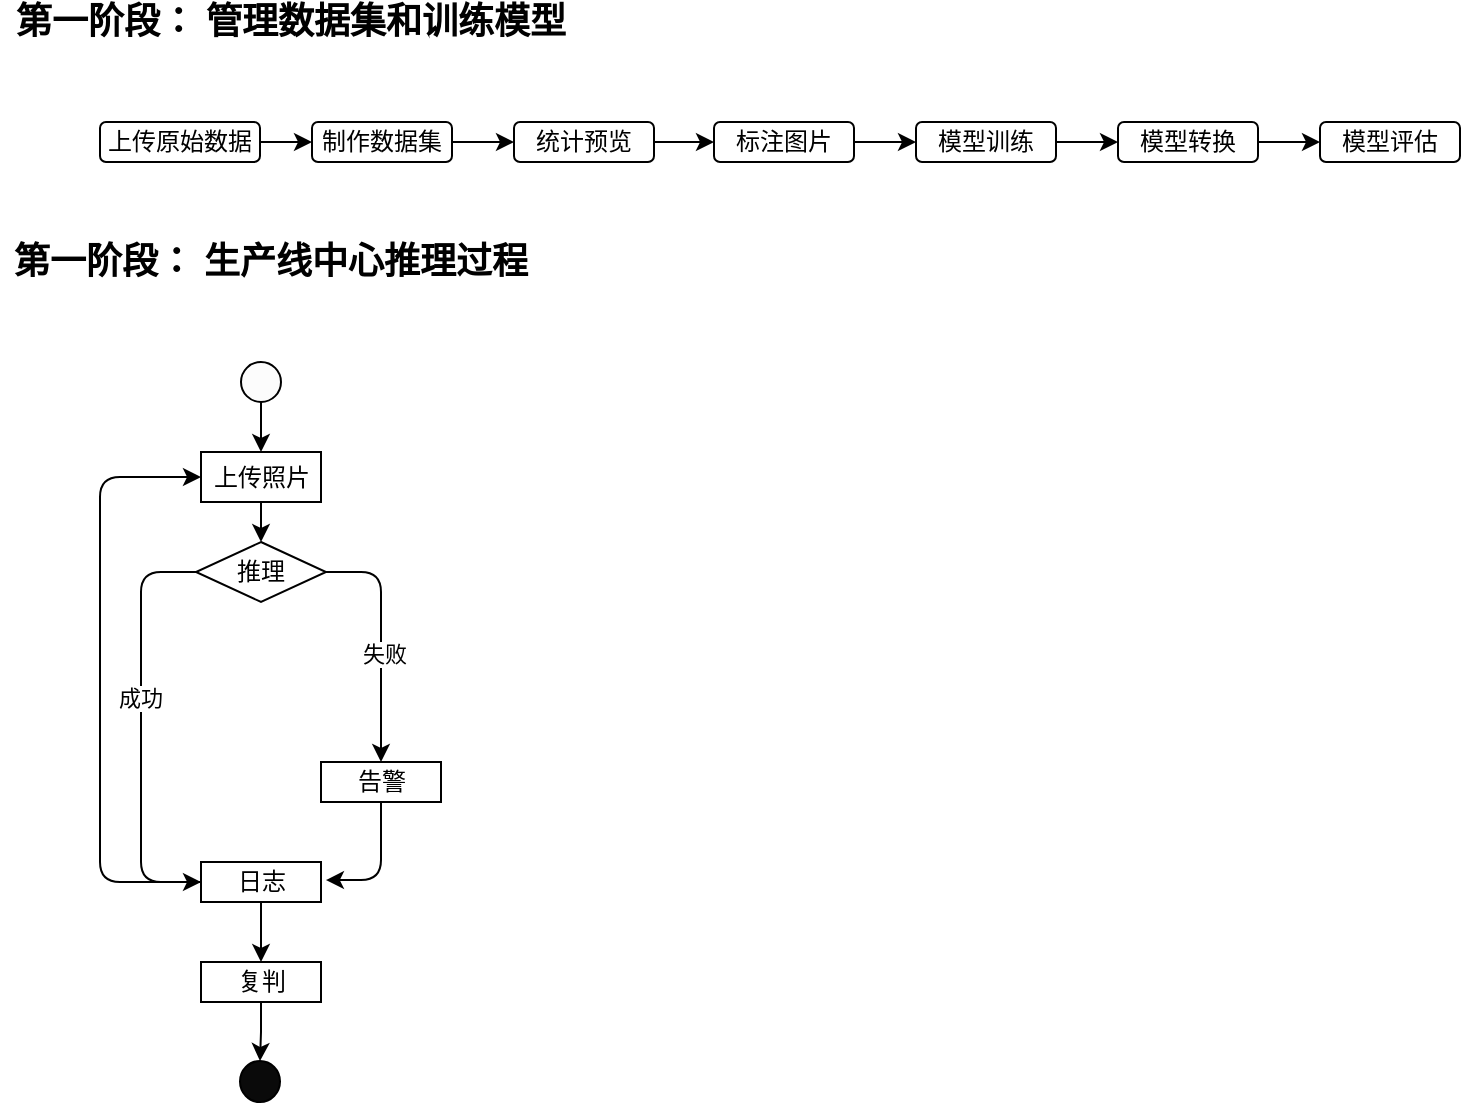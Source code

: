 <mxfile version="14.2.4" type="embed">
    <diagram id="x9XlNpJSvTK0VN5K43AA" name="第 1 页">
        <mxGraphModel dx="1262" dy="917" grid="1" gridSize="10" guides="1" tooltips="1" connect="1" arrows="1" fold="1" page="1" pageScale="1" pageWidth="827" pageHeight="1169" math="0" shadow="0">
            <root>
                <mxCell id="0"/>
                <mxCell id="1" parent="0"/>
                <mxCell id="6" value="" style="edgeStyle=orthogonalEdgeStyle;rounded=0;orthogonalLoop=1;jettySize=auto;html=1;" parent="1" source="2" target="5" edge="1">
                    <mxGeometry relative="1" as="geometry"/>
                </mxCell>
                <mxCell id="2" value="上传原始数据" style="rounded=1;whiteSpace=wrap;html=1;" parent="1" vertex="1">
                    <mxGeometry x="80" y="100" width="80" height="20" as="geometry"/>
                </mxCell>
                <mxCell id="8" value="" style="edgeStyle=orthogonalEdgeStyle;rounded=0;orthogonalLoop=1;jettySize=auto;html=1;" parent="1" source="5" target="7" edge="1">
                    <mxGeometry relative="1" as="geometry"/>
                </mxCell>
                <mxCell id="5" value="制作数据集" style="rounded=1;whiteSpace=wrap;html=1;" parent="1" vertex="1">
                    <mxGeometry x="186" y="100" width="70" height="20" as="geometry"/>
                </mxCell>
                <mxCell id="17" value="" style="edgeStyle=orthogonalEdgeStyle;rounded=0;orthogonalLoop=1;jettySize=auto;html=1;" parent="1" source="7" target="10" edge="1">
                    <mxGeometry relative="1" as="geometry"/>
                </mxCell>
                <mxCell id="7" value="统计预览" style="rounded=1;whiteSpace=wrap;html=1;" parent="1" vertex="1">
                    <mxGeometry x="287" y="100" width="70" height="20" as="geometry"/>
                </mxCell>
                <mxCell id="18" value="" style="edgeStyle=orthogonalEdgeStyle;rounded=0;orthogonalLoop=1;jettySize=auto;html=1;" parent="1" source="10" target="11" edge="1">
                    <mxGeometry relative="1" as="geometry"/>
                </mxCell>
                <mxCell id="10" value="标注图片" style="rounded=1;whiteSpace=wrap;html=1;" parent="1" vertex="1">
                    <mxGeometry x="387" y="100" width="70" height="20" as="geometry"/>
                </mxCell>
                <mxCell id="20" value="" style="edgeStyle=orthogonalEdgeStyle;rounded=0;orthogonalLoop=1;jettySize=auto;html=1;" parent="1" source="11" target="12" edge="1">
                    <mxGeometry relative="1" as="geometry"/>
                </mxCell>
                <mxCell id="11" value="模型训练" style="rounded=1;whiteSpace=wrap;html=1;" parent="1" vertex="1">
                    <mxGeometry x="488" y="100" width="70" height="20" as="geometry"/>
                </mxCell>
                <mxCell id="21" value="" style="edgeStyle=orthogonalEdgeStyle;rounded=0;orthogonalLoop=1;jettySize=auto;html=1;" parent="1" source="12" target="13" edge="1">
                    <mxGeometry relative="1" as="geometry"/>
                </mxCell>
                <mxCell id="12" value="模型转换" style="rounded=1;whiteSpace=wrap;html=1;" parent="1" vertex="1">
                    <mxGeometry x="589" y="100" width="70" height="20" as="geometry"/>
                </mxCell>
                <mxCell id="13" value="模型评估" style="rounded=1;whiteSpace=wrap;html=1;" parent="1" vertex="1">
                    <mxGeometry x="690" y="100" width="70" height="20" as="geometry"/>
                </mxCell>
                <mxCell id="25" value="&lt;font style=&quot;font-size: 18px&quot;&gt;&lt;b&gt;第一阶段： 管理数据集和训练模型&lt;/b&gt;&lt;/font&gt;" style="text;html=1;align=center;verticalAlign=middle;resizable=0;points=[];autosize=1;" parent="1" vertex="1">
                    <mxGeometry x="30" y="40" width="290" height="20" as="geometry"/>
                </mxCell>
                <mxCell id="26" value="&lt;font style=&quot;font-size: 18px&quot;&gt;&lt;b&gt;第一阶段： 生产线中心推理过程&lt;/b&gt;&lt;/font&gt;" style="text;html=1;align=center;verticalAlign=middle;resizable=0;points=[];autosize=1;" parent="1" vertex="1">
                    <mxGeometry x="30" y="160" width="270" height="20" as="geometry"/>
                </mxCell>
                <mxCell id="29" value="" style="edgeStyle=orthogonalEdgeStyle;rounded=0;orthogonalLoop=1;jettySize=auto;html=1;" parent="1" source="27" target="28" edge="1">
                    <mxGeometry relative="1" as="geometry"/>
                </mxCell>
                <mxCell id="27" value="" style="ellipse;whiteSpace=wrap;html=1;aspect=fixed;fillColor=#FCFCFC;" parent="1" vertex="1">
                    <mxGeometry x="150.5" y="220" width="20" height="20" as="geometry"/>
                </mxCell>
                <mxCell id="49" value="" style="edgeStyle=elbowEdgeStyle;rounded=0;orthogonalLoop=1;jettySize=auto;elbow=vertical;html=1;" parent="1" source="28" target="35" edge="1">
                    <mxGeometry relative="1" as="geometry"/>
                </mxCell>
                <mxCell id="28" value="上传照片" style="whiteSpace=wrap;html=1;" parent="1" vertex="1">
                    <mxGeometry x="130.5" y="265" width="60" height="25" as="geometry"/>
                </mxCell>
                <mxCell id="35" value="&lt;span&gt;推理&lt;/span&gt;" style="rhombus;whiteSpace=wrap;html=1;" parent="1" vertex="1">
                    <mxGeometry x="128" y="310" width="65" height="30" as="geometry"/>
                </mxCell>
                <mxCell id="39" value="告警" style="whiteSpace=wrap;html=1;" parent="1" vertex="1">
                    <mxGeometry x="190.5" y="420" width="60" height="20" as="geometry"/>
                </mxCell>
                <mxCell id="44" value="" style="edgeStyle=segmentEdgeStyle;endArrow=classic;html=1;exitX=1;exitY=0.5;exitDx=0;exitDy=0;" parent="1" source="35" edge="1">
                    <mxGeometry width="50" height="50" relative="1" as="geometry">
                        <mxPoint x="212.5" y="370" as="sourcePoint"/>
                        <mxPoint x="220.5" y="420" as="targetPoint"/>
                        <Array as="points">
                            <mxPoint x="220.5" y="325"/>
                        </Array>
                    </mxGeometry>
                </mxCell>
                <mxCell id="45" value="失败" style="edgeLabel;html=1;align=center;verticalAlign=middle;resizable=0;points=[];" parent="44" vertex="1" connectable="0">
                    <mxGeometry x="0.116" y="1" relative="1" as="geometry">
                        <mxPoint as="offset"/>
                    </mxGeometry>
                </mxCell>
                <mxCell id="56" value="" style="edgeStyle=elbowEdgeStyle;rounded=0;orthogonalLoop=1;jettySize=auto;elbow=vertical;html=1;" parent="1" source="50" target="55" edge="1">
                    <mxGeometry relative="1" as="geometry"/>
                </mxCell>
                <mxCell id="50" value="日志" style="whiteSpace=wrap;html=1;" parent="1" vertex="1">
                    <mxGeometry x="130.5" y="470" width="60" height="20" as="geometry"/>
                </mxCell>
                <mxCell id="51" value="" style="edgeStyle=elbowEdgeStyle;elbow=horizontal;endArrow=classic;html=1;exitX=0;exitY=0.5;exitDx=0;exitDy=0;" parent="1" source="35" target="50" edge="1">
                    <mxGeometry width="50" height="50" relative="1" as="geometry">
                        <mxPoint x="120.5" y="440" as="sourcePoint"/>
                        <mxPoint x="170.5" y="390" as="targetPoint"/>
                        <Array as="points">
                            <mxPoint x="100.5" y="370"/>
                            <mxPoint x="120.5" y="430"/>
                        </Array>
                    </mxGeometry>
                </mxCell>
                <mxCell id="52" value="成功" style="edgeLabel;html=1;align=center;verticalAlign=middle;resizable=0;points=[];" parent="51" vertex="1" connectable="0">
                    <mxGeometry x="-0.151" y="-1" relative="1" as="geometry">
                        <mxPoint as="offset"/>
                    </mxGeometry>
                </mxCell>
                <mxCell id="53" value="" style="edgeStyle=elbowEdgeStyle;elbow=horizontal;endArrow=classic;html=1;exitX=0.5;exitY=1;exitDx=0;exitDy=0;entryX=1.041;entryY=0.452;entryDx=0;entryDy=0;entryPerimeter=0;" parent="1" source="39" target="50" edge="1">
                    <mxGeometry width="50" height="50" relative="1" as="geometry">
                        <mxPoint x="220.5" y="520" as="sourcePoint"/>
                        <mxPoint x="270.5" y="470" as="targetPoint"/>
                        <Array as="points">
                            <mxPoint x="220.5" y="479"/>
                        </Array>
                    </mxGeometry>
                </mxCell>
                <mxCell id="58" value="" style="edgeStyle=elbowEdgeStyle;rounded=0;orthogonalLoop=1;jettySize=auto;elbow=vertical;html=1;" parent="1" source="55" target="57" edge="1">
                    <mxGeometry relative="1" as="geometry"/>
                </mxCell>
                <mxCell id="55" value="复判" style="whiteSpace=wrap;html=1;" parent="1" vertex="1">
                    <mxGeometry x="130.5" y="520" width="60" height="20" as="geometry"/>
                </mxCell>
                <mxCell id="57" value="" style="ellipse;whiteSpace=wrap;html=1;fillColor=#0A0A0A;" parent="1" vertex="1">
                    <mxGeometry x="150" y="569.5" width="20" height="20.5" as="geometry"/>
                </mxCell>
                <mxCell id="59" value="" style="edgeStyle=elbowEdgeStyle;elbow=vertical;endArrow=classic;html=1;exitX=0;exitY=0.5;exitDx=0;exitDy=0;entryX=0;entryY=0.5;entryDx=0;entryDy=0;" parent="1" source="50" target="28" edge="1">
                    <mxGeometry width="50" height="50" relative="1" as="geometry">
                        <mxPoint x="369.5" y="620" as="sourcePoint"/>
                        <mxPoint x="419.5" y="570" as="targetPoint"/>
                        <Array as="points">
                            <mxPoint x="80" y="310"/>
                            <mxPoint x="79.5" y="360"/>
                            <mxPoint x="130.5" y="223"/>
                            <mxPoint x="69.5" y="250"/>
                            <mxPoint x="59.5" y="370"/>
                            <mxPoint x="269.5" y="330"/>
                        </Array>
                    </mxGeometry>
                </mxCell>
            </root>
        </mxGraphModel>
    </diagram>
</mxfile>